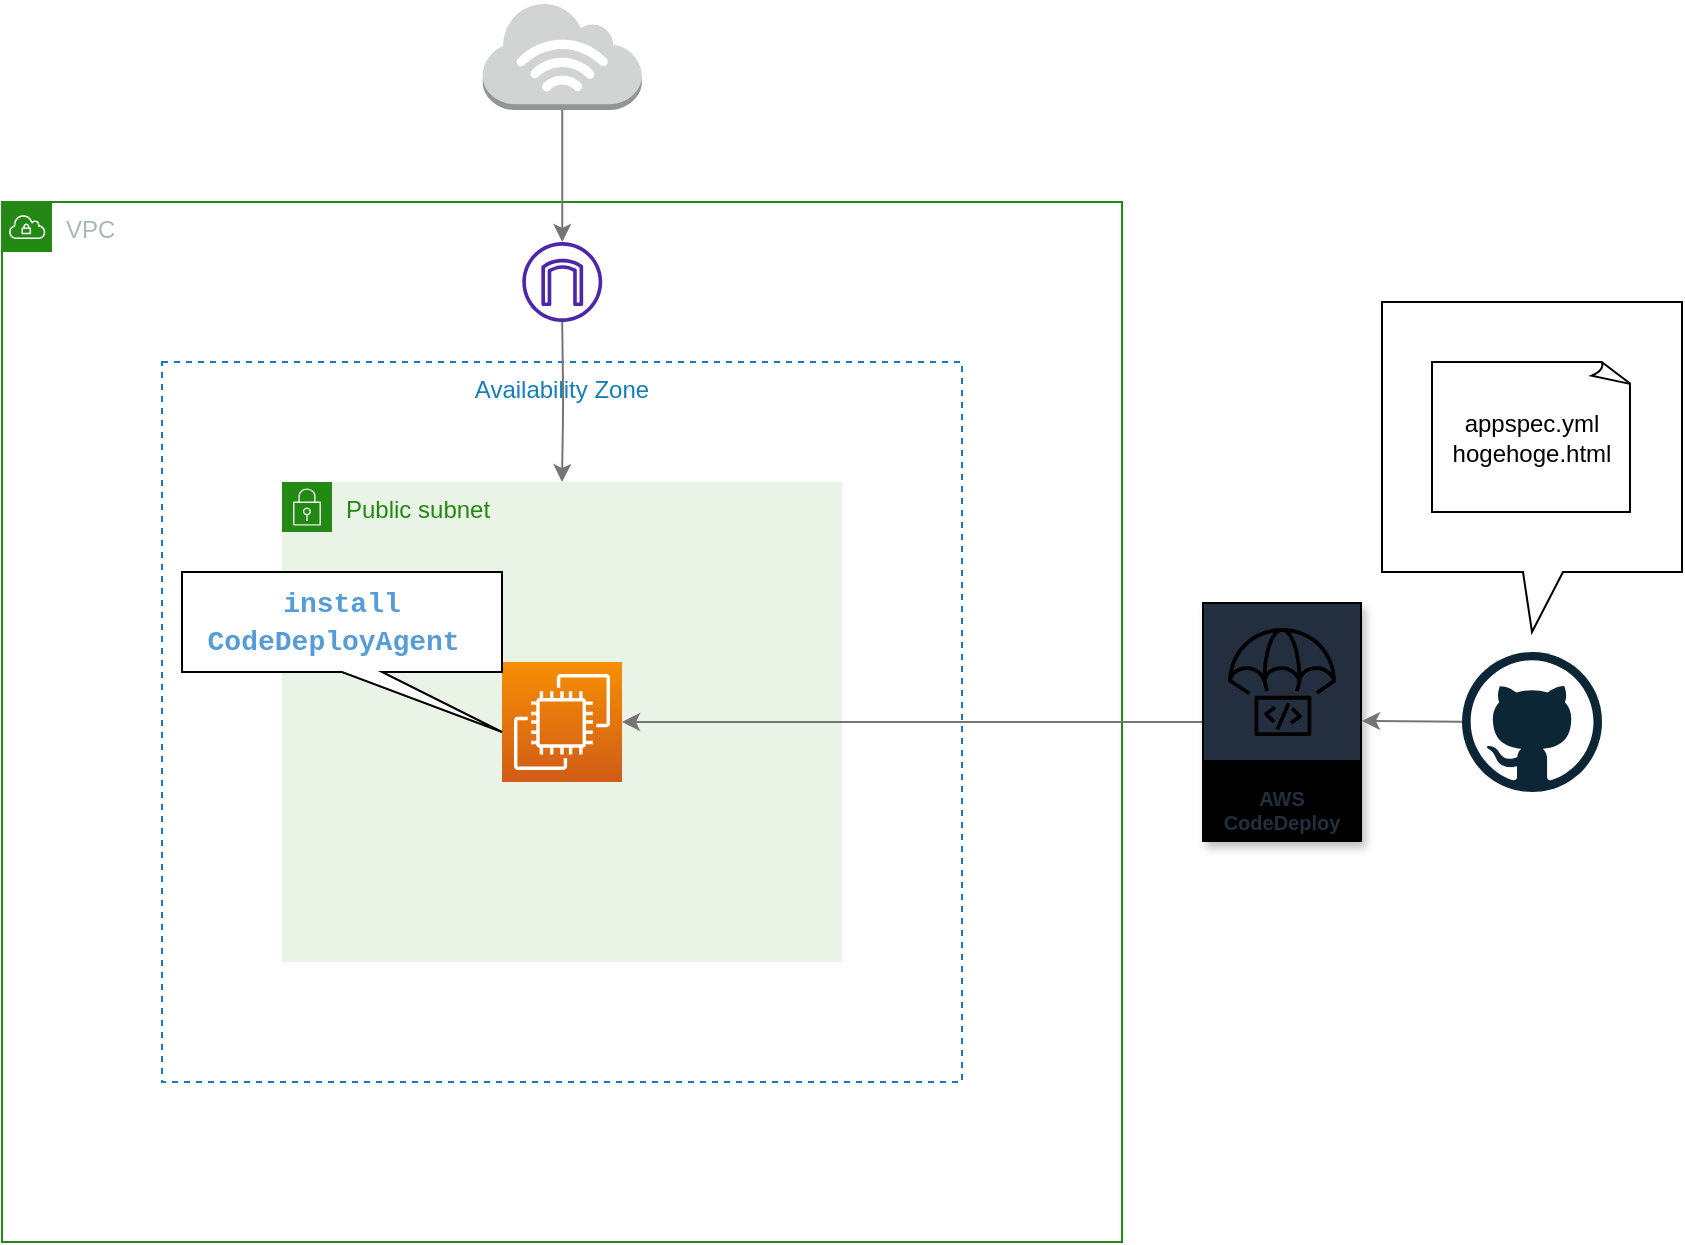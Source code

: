 <mxfile>
    <diagram id="dCP0_1V39WwTxSBVzpSB" name="ページ1">
        <mxGraphModel dx="871" dy="389" grid="1" gridSize="10" guides="1" tooltips="1" connect="1" arrows="1" fold="1" page="1" pageScale="1" pageWidth="827" pageHeight="1169" math="0" shadow="0">
            <root>
                <mxCell id="0"/>
                <mxCell id="1" parent="0"/>
                <mxCell id="3" value="Availability Zone" style="fillColor=none;strokeColor=#147EBA;dashed=1;verticalAlign=top;fontStyle=0;fontColor=#147EBA;" parent="1" vertex="1">
                    <mxGeometry x="200" y="480" width="400" height="360" as="geometry"/>
                </mxCell>
                <mxCell id="2" value="VPC" style="points=[[0,0],[0.25,0],[0.5,0],[0.75,0],[1,0],[1,0.25],[1,0.5],[1,0.75],[1,1],[0.75,1],[0.5,1],[0.25,1],[0,1],[0,0.75],[0,0.5],[0,0.25]];outlineConnect=0;gradientColor=none;html=1;whiteSpace=wrap;fontSize=12;fontStyle=0;container=0;pointerEvents=0;collapsible=0;recursiveResize=0;shape=mxgraph.aws4.group;grIcon=mxgraph.aws4.group_vpc;strokeColor=#248814;fillColor=none;verticalAlign=top;align=left;spacingLeft=30;fontColor=#AAB7B8;dashed=0;" parent="1" vertex="1">
                    <mxGeometry x="120" y="400" width="560" height="520" as="geometry"/>
                </mxCell>
                <mxCell id="5" value="" style="outlineConnect=0;dashed=0;verticalLabelPosition=bottom;verticalAlign=top;align=center;html=1;shape=mxgraph.aws3.internet_3;fillColor=#D2D3D3;gradientColor=none;" parent="1" vertex="1">
                    <mxGeometry x="360.38" y="300" width="79.5" height="54" as="geometry"/>
                </mxCell>
                <mxCell id="27" value="" style="endArrow=classic;html=1;exitX=0.5;exitY=1;exitDx=0;exitDy=0;exitPerimeter=0;strokeColor=#757575;" parent="1" source="5" edge="1">
                    <mxGeometry width="50" height="50" relative="1" as="geometry">
                        <mxPoint x="260" y="70" as="sourcePoint"/>
                        <mxPoint x="400.13" y="420" as="targetPoint"/>
                    </mxGeometry>
                </mxCell>
                <mxCell id="28" value="" style="dashed=0;outlineConnect=0;html=1;align=center;labelPosition=center;verticalLabelPosition=bottom;verticalAlign=top;shape=mxgraph.weblogos.github" parent="1" vertex="1">
                    <mxGeometry x="850" y="625" width="70" height="70" as="geometry"/>
                </mxCell>
                <mxCell id="29" value="AWS CodeDeploy" style="sketch=0;outlineConnect=0;fontColor=#232F3E;gradientColor=none;strokeColor=default;fillColor=#232F3E;dashed=0;verticalLabelPosition=middle;verticalAlign=bottom;align=center;html=1;whiteSpace=wrap;fontSize=10;fontStyle=1;spacing=3;shape=mxgraph.aws4.productIcon;prIcon=mxgraph.aws4.codedeploy;shadow=1;" parent="1" vertex="1">
                    <mxGeometry x="720" y="600" width="80" height="120" as="geometry"/>
                </mxCell>
                <mxCell id="31" value="" style="endArrow=classic;html=1;strokeColor=#757575;entryX=1;entryY=0.5;entryDx=0;entryDy=0;entryPerimeter=0;" parent="1" edge="1">
                    <mxGeometry width="50" height="50" relative="1" as="geometry">
                        <mxPoint x="850" y="659.83" as="sourcePoint"/>
                        <mxPoint x="800" y="659.44" as="targetPoint"/>
                    </mxGeometry>
                </mxCell>
                <mxCell id="33" value="" style="shape=callout;whiteSpace=wrap;html=1;perimeter=calloutPerimeter;size=30;position=0.47;" parent="1" vertex="1">
                    <mxGeometry x="810" y="450" width="150" height="165" as="geometry"/>
                </mxCell>
                <mxCell id="32" value="appspec.yml&lt;br&gt;hogehoge.html" style="whiteSpace=wrap;html=1;shape=mxgraph.basic.document" parent="1" vertex="1">
                    <mxGeometry x="835" y="480" width="100" height="75" as="geometry"/>
                </mxCell>
                <mxCell id="13" value="Public subnet" style="points=[[0,0],[0.25,0],[0.5,0],[0.75,0],[1,0],[1,0.25],[1,0.5],[1,0.75],[1,1],[0.75,1],[0.5,1],[0.25,1],[0,1],[0,0.75],[0,0.5],[0,0.25]];outlineConnect=0;gradientColor=none;html=1;whiteSpace=wrap;fontSize=12;fontStyle=0;container=1;pointerEvents=0;collapsible=0;recursiveResize=0;shape=mxgraph.aws4.group;grIcon=mxgraph.aws4.group_security_group;grStroke=0;strokeColor=#248814;fillColor=#E9F3E6;verticalAlign=top;align=left;spacingLeft=30;fontColor=#248814;dashed=0;" parent="1" vertex="1">
                    <mxGeometry x="260" y="540" width="280" height="240" as="geometry"/>
                </mxCell>
                <mxCell id="8" value="" style="sketch=0;points=[[0,0,0],[0.25,0,0],[0.5,0,0],[0.75,0,0],[1,0,0],[0,1,0],[0.25,1,0],[0.5,1,0],[0.75,1,0],[1,1,0],[0,0.25,0],[0,0.5,0],[0,0.75,0],[1,0.25,0],[1,0.5,0],[1,0.75,0]];outlineConnect=0;fontColor=#232F3E;gradientColor=#F78E04;gradientDirection=north;fillColor=#D05C17;strokeColor=#ffffff;dashed=0;verticalLabelPosition=bottom;verticalAlign=top;align=center;html=1;fontSize=12;fontStyle=0;aspect=fixed;shape=mxgraph.aws4.resourceIcon;resIcon=mxgraph.aws4.ec2;" parent="13" vertex="1">
                    <mxGeometry x="110" y="90" width="60" height="60" as="geometry"/>
                </mxCell>
                <mxCell id="38" value="&lt;div style=&quot;color: rgb(212 , 212 , 212) ; font-family: &amp;#34;consolas&amp;#34; , &amp;#34;courier new&amp;#34; , monospace ; font-size: 14px ; line-height: 19px&quot;&gt;&lt;span style=&quot;color: rgb(86 , 156 , 214) ; font-weight: bold&quot;&gt;install&lt;br&gt;CodeDeployAgent&amp;nbsp;&lt;/span&gt;&lt;/div&gt;" style="shape=callout;whiteSpace=wrap;html=1;perimeter=calloutPerimeter;position2=1;" parent="1" vertex="1">
                    <mxGeometry x="210" y="585" width="160" height="80" as="geometry"/>
                </mxCell>
                <mxCell id="18" value="" style="edgeStyle=orthogonalEdgeStyle;html=1;strokeColor=#757575;entryX=0.5;entryY=0;entryDx=0;entryDy=0;" parent="1" target="13" edge="1">
                    <mxGeometry relative="1" as="geometry">
                        <mxPoint x="400" y="530" as="targetPoint"/>
                        <mxPoint x="400.1" y="460" as="sourcePoint"/>
                    </mxGeometry>
                </mxCell>
                <mxCell id="30" value="" style="endArrow=classic;html=1;strokeColor=#757575;entryX=1;entryY=0.5;entryDx=0;entryDy=0;entryPerimeter=0;" parent="1" source="29" target="8" edge="1">
                    <mxGeometry width="50" height="50" relative="1" as="geometry">
                        <mxPoint x="560" y="290" as="sourcePoint"/>
                        <mxPoint x="320" y="290" as="targetPoint"/>
                    </mxGeometry>
                </mxCell>
                <mxCell id="39" value="" style="sketch=0;outlineConnect=0;fontColor=#232F3E;gradientColor=none;fillColor=#4D27AA;strokeColor=none;dashed=0;verticalLabelPosition=bottom;verticalAlign=top;align=center;html=1;fontSize=12;fontStyle=0;aspect=fixed;pointerEvents=1;shape=mxgraph.aws4.internet_gateway;" vertex="1" parent="1">
                    <mxGeometry x="380.13" y="420" width="40" height="40" as="geometry"/>
                </mxCell>
            </root>
        </mxGraphModel>
    </diagram>
</mxfile>